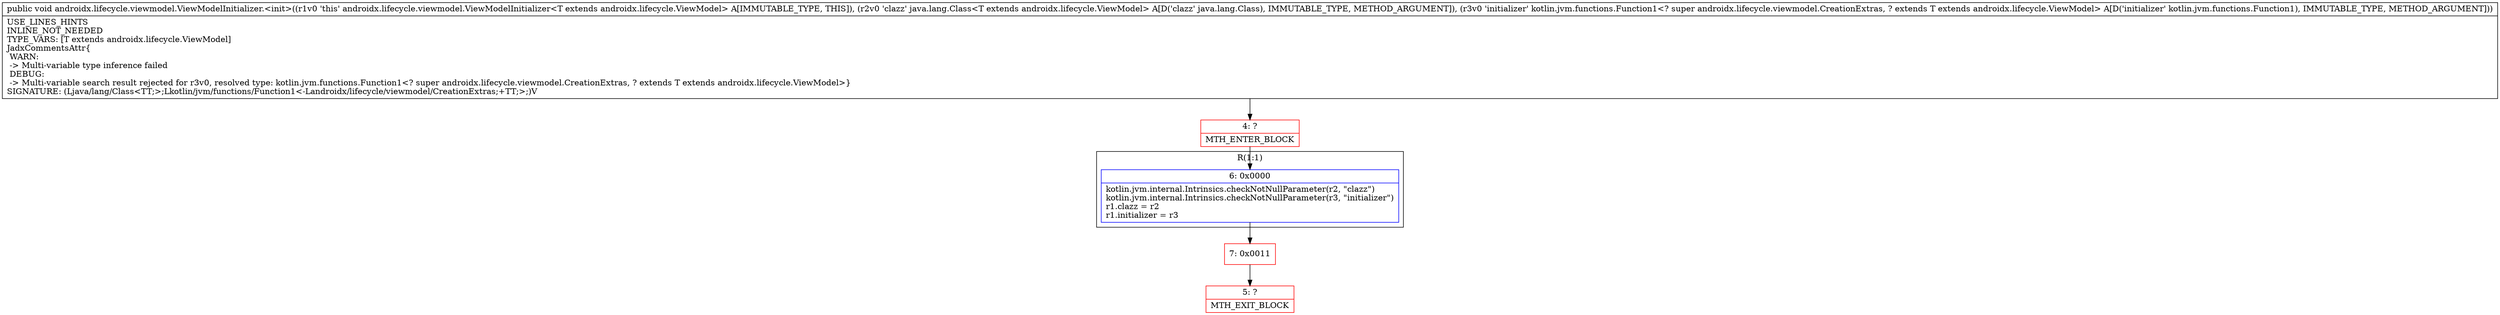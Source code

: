 digraph "CFG forandroidx.lifecycle.viewmodel.ViewModelInitializer.\<init\>(Ljava\/lang\/Class;Lkotlin\/jvm\/functions\/Function1;)V" {
subgraph cluster_Region_224470892 {
label = "R(1:1)";
node [shape=record,color=blue];
Node_6 [shape=record,label="{6\:\ 0x0000|kotlin.jvm.internal.Intrinsics.checkNotNullParameter(r2, \"clazz\")\lkotlin.jvm.internal.Intrinsics.checkNotNullParameter(r3, \"initializer\")\lr1.clazz = r2\lr1.initializer = r3\l}"];
}
Node_4 [shape=record,color=red,label="{4\:\ ?|MTH_ENTER_BLOCK\l}"];
Node_7 [shape=record,color=red,label="{7\:\ 0x0011}"];
Node_5 [shape=record,color=red,label="{5\:\ ?|MTH_EXIT_BLOCK\l}"];
MethodNode[shape=record,label="{public void androidx.lifecycle.viewmodel.ViewModelInitializer.\<init\>((r1v0 'this' androidx.lifecycle.viewmodel.ViewModelInitializer\<T extends androidx.lifecycle.ViewModel\> A[IMMUTABLE_TYPE, THIS]), (r2v0 'clazz' java.lang.Class\<T extends androidx.lifecycle.ViewModel\> A[D('clazz' java.lang.Class), IMMUTABLE_TYPE, METHOD_ARGUMENT]), (r3v0 'initializer' kotlin.jvm.functions.Function1\<? super androidx.lifecycle.viewmodel.CreationExtras, ? extends T extends androidx.lifecycle.ViewModel\> A[D('initializer' kotlin.jvm.functions.Function1), IMMUTABLE_TYPE, METHOD_ARGUMENT]))  | USE_LINES_HINTS\lINLINE_NOT_NEEDED\lTYPE_VARS: [T extends androidx.lifecycle.ViewModel]\lJadxCommentsAttr\{\l WARN: \l \-\> Multi\-variable type inference failed\l DEBUG: \l \-\> Multi\-variable search result rejected for r3v0, resolved type: kotlin.jvm.functions.Function1\<? super androidx.lifecycle.viewmodel.CreationExtras, ? extends T extends androidx.lifecycle.ViewModel\>\}\lSIGNATURE: (Ljava\/lang\/Class\<TT;\>;Lkotlin\/jvm\/functions\/Function1\<\-Landroidx\/lifecycle\/viewmodel\/CreationExtras;+TT;\>;)V\l}"];
MethodNode -> Node_4;Node_6 -> Node_7;
Node_4 -> Node_6;
Node_7 -> Node_5;
}

